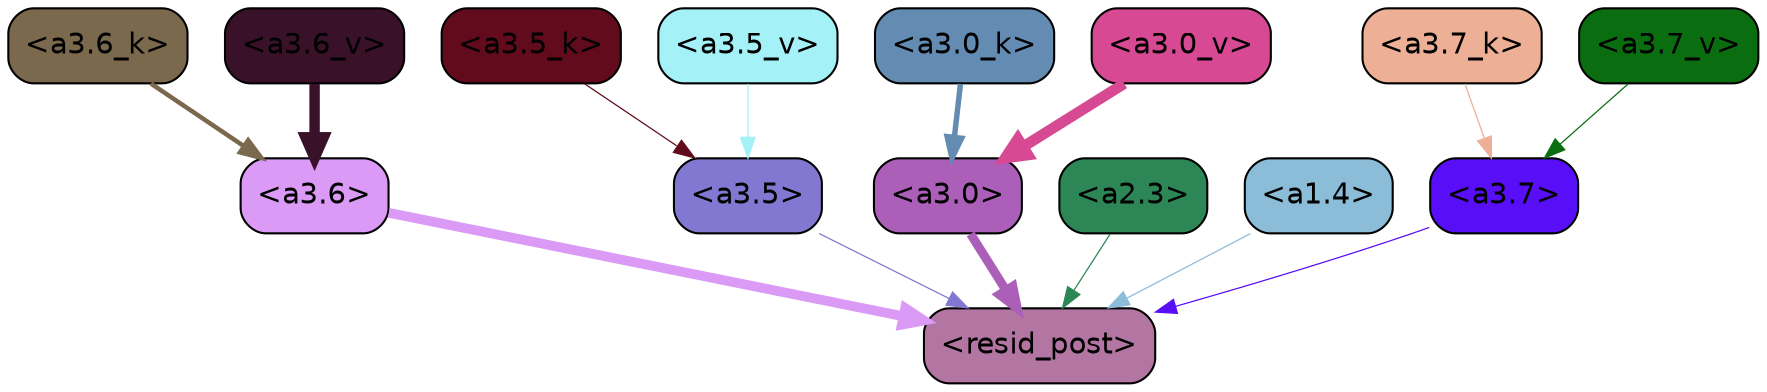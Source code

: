 strict digraph "" {
	graph [bgcolor=transparent,
		layout=dot,
		overlap=false,
		splines=true
	];
	"<a3.7>"	[color=black,
		fillcolor="#580ff7",
		fontname=Helvetica,
		shape=box,
		style="filled, rounded"];
	"<resid_post>"	[color=black,
		fillcolor="#b375a2",
		fontname=Helvetica,
		shape=box,
		style="filled, rounded"];
	"<a3.7>" -> "<resid_post>"	[color="#580ff7",
		penwidth=0.6];
	"<a3.6>"	[color=black,
		fillcolor="#da9af5",
		fontname=Helvetica,
		shape=box,
		style="filled, rounded"];
	"<a3.6>" -> "<resid_post>"	[color="#da9af5",
		penwidth=4.648244500160217];
	"<a3.5>"	[color=black,
		fillcolor="#8378d1",
		fontname=Helvetica,
		shape=box,
		style="filled, rounded"];
	"<a3.5>" -> "<resid_post>"	[color="#8378d1",
		penwidth=0.6];
	"<a3.0>"	[color=black,
		fillcolor="#ac5fb9",
		fontname=Helvetica,
		shape=box,
		style="filled, rounded"];
	"<a3.0>" -> "<resid_post>"	[color="#ac5fb9",
		penwidth=4.3288813829422];
	"<a2.3>"	[color=black,
		fillcolor="#2c8655",
		fontname=Helvetica,
		shape=box,
		style="filled, rounded"];
	"<a2.3>" -> "<resid_post>"	[color="#2c8655",
		penwidth=0.6];
	"<a1.4>"	[color=black,
		fillcolor="#8cbdd8",
		fontname=Helvetica,
		shape=box,
		style="filled, rounded"];
	"<a1.4>" -> "<resid_post>"	[color="#8cbdd8",
		penwidth=0.6];
	"<a3.7_k>"	[color=black,
		fillcolor="#edb096",
		fontname=Helvetica,
		shape=box,
		style="filled, rounded"];
	"<a3.7_k>" -> "<a3.7>"	[color="#edb096",
		penwidth=0.6];
	"<a3.6_k>"	[color=black,
		fillcolor="#7b694d",
		fontname=Helvetica,
		shape=box,
		style="filled, rounded"];
	"<a3.6_k>" -> "<a3.6>"	[color="#7b694d",
		penwidth=2.174198240041733];
	"<a3.5_k>"	[color=black,
		fillcolor="#620b1c",
		fontname=Helvetica,
		shape=box,
		style="filled, rounded"];
	"<a3.5_k>" -> "<a3.5>"	[color="#620b1c",
		penwidth=0.6];
	"<a3.0_k>"	[color=black,
		fillcolor="#648cb2",
		fontname=Helvetica,
		shape=box,
		style="filled, rounded"];
	"<a3.0_k>" -> "<a3.0>"	[color="#648cb2",
		penwidth=2.6274144649505615];
	"<a3.7_v>"	[color=black,
		fillcolor="#0a6d0f",
		fontname=Helvetica,
		shape=box,
		style="filled, rounded"];
	"<a3.7_v>" -> "<a3.7>"	[color="#0a6d0f",
		penwidth=0.6];
	"<a3.6_v>"	[color=black,
		fillcolor="#391129",
		fontname=Helvetica,
		shape=box,
		style="filled, rounded"];
	"<a3.6_v>" -> "<a3.6>"	[color="#391129",
		penwidth=5.002329230308533];
	"<a3.5_v>"	[color=black,
		fillcolor="#a4f2f8",
		fontname=Helvetica,
		shape=box,
		style="filled, rounded"];
	"<a3.5_v>" -> "<a3.5>"	[color="#a4f2f8",
		penwidth=0.6];
	"<a3.0_v>"	[color=black,
		fillcolor="#d74992",
		fontname=Helvetica,
		shape=box,
		style="filled, rounded"];
	"<a3.0_v>" -> "<a3.0>"	[color="#d74992",
		penwidth=5.188832879066467];
}
